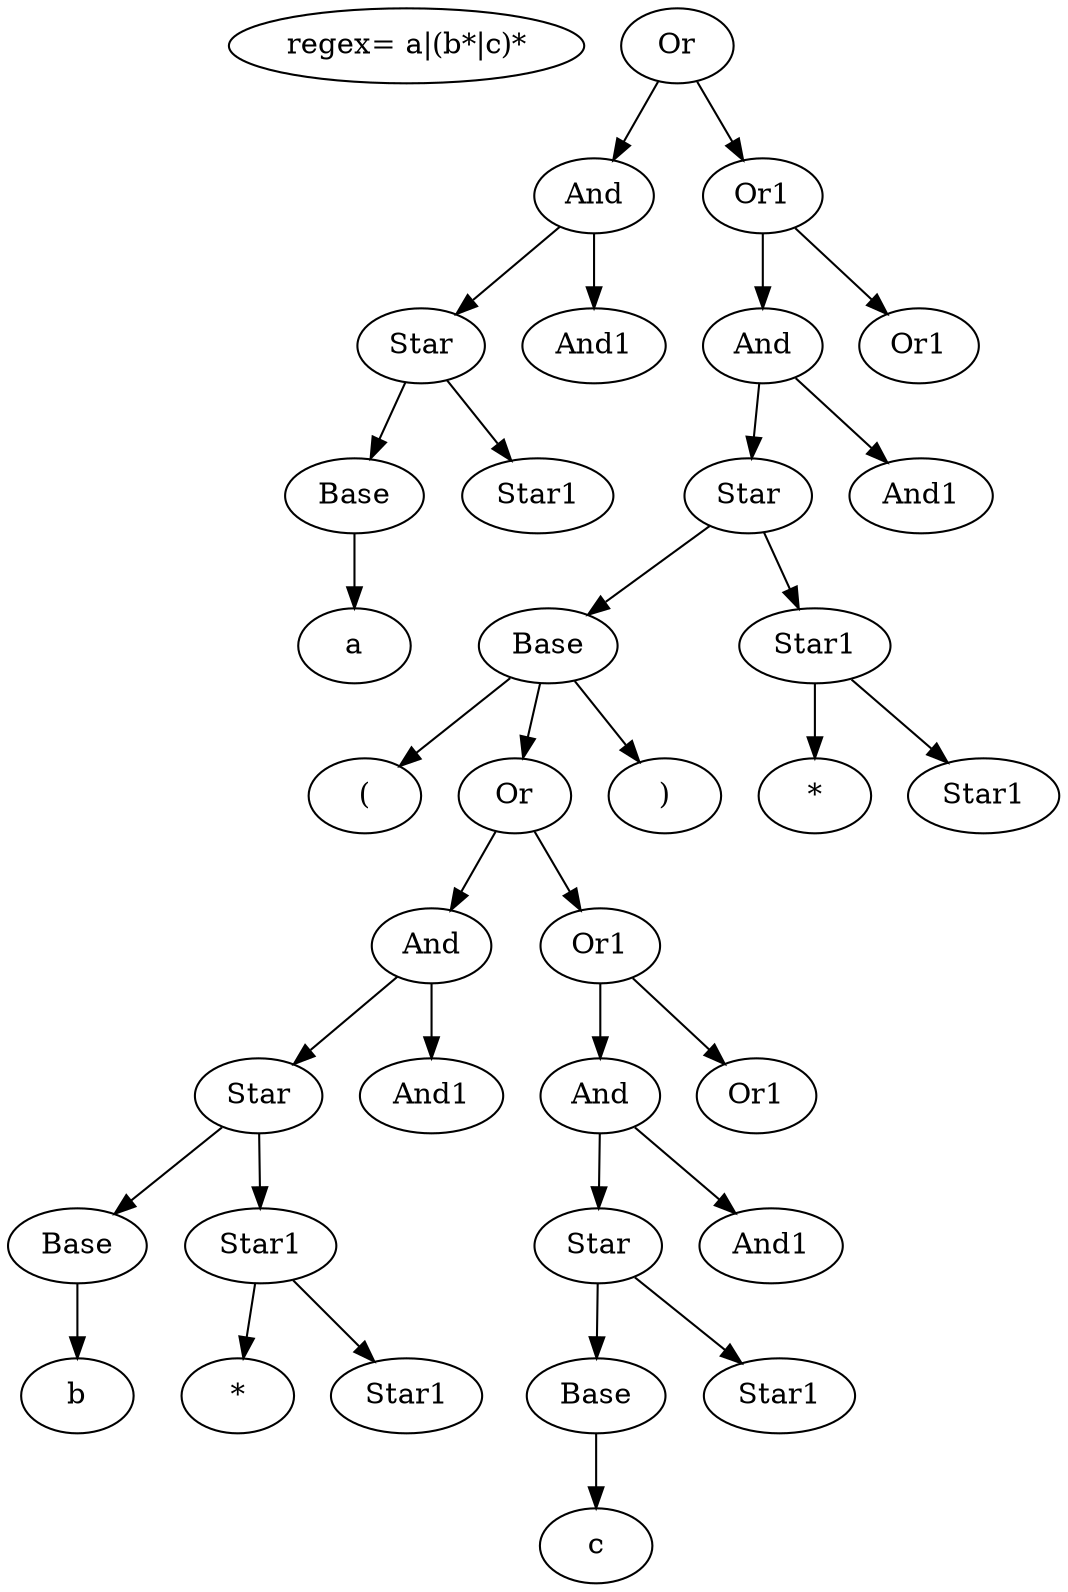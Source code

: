 digraph G {
E [label="regex= a|(b*|c)*"];
0 [label="Or"];
1 [label="And"];
2 [label="Star"];
3 [label="Base"];
4 [label="a"];
6 [label="Star1"];
8 [label="And1"];
10 [label="Or1"];
11 [label="And"];
12 [label="Star"];
13 [label="Base"];
14 [label="("];
16 [label="Or"];
17 [label="And"];
18 [label="Star"];
19 [label="Base"];
20 [label="b"];
22 [label="Star1"];
23 [label="*"];
25 [label="Star1"];
27 [label="And1"];
29 [label="Or1"];
30 [label="And"];
31 [label="Star"];
32 [label="Base"];
33 [label="c"];
35 [label="Star1"];
37 [label="And1"];
39 [label="Or1"];
42 [label=")"];
44 [label="Star1"];
45 [label="*"];
47 [label="Star1"];
49 [label="And1"];
51 [label="Or1"];
0 -> 1;
0 -> 10;
1 -> 2;
1 -> 8;
2 -> 3;
2 -> 6;
3 -> 4;
10 -> 51;
10 -> 11;
11 -> 49;
11 -> 12;
12 -> 44;
12 -> 13;
13 -> 16;
13 -> 42;
13 -> 14;
16 -> 17;
16 -> 29;
17 -> 18;
17 -> 27;
18 -> 19;
18 -> 22;
19 -> 20;
22 -> 23;
22 -> 25;
29 -> 39;
29 -> 30;
30 -> 37;
30 -> 31;
31 -> 32;
31 -> 35;
32 -> 33;
44 -> 45;
44 -> 47;
}
